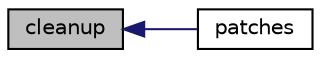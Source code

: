 digraph "cleanup"
{
  bgcolor="transparent";
  edge [fontname="Helvetica",fontsize="10",labelfontname="Helvetica",labelfontsize="10"];
  node [fontname="Helvetica",fontsize="10",shape=record];
  rankdir="LR";
  Node775 [label="cleanup",height=0.2,width=0.4,color="black", fillcolor="grey75", style="filled", fontcolor="black"];
  Node775 -> Node776 [dir="back",color="midnightblue",fontsize="10",style="solid",fontname="Helvetica"];
  Node776 [label="patches",height=0.2,width=0.4,color="black",URL="$a31961.html#adf6d6f4f6576d5bd544f3ba396fa3946"];
}
